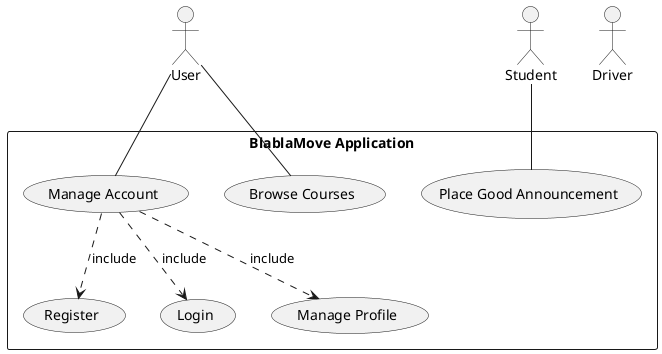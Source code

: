 @startuml useCase
actor User as user
actor Student as student
actor Driver as driver

rectangle "BlablaMove Application" {    
  (Manage Account) as (manageAcc)
  
  student -- (Place Good Announcement)
  user -- (manageAcc)
  (manageAcc) -.> (Register) : include
  (manageAcc) -.> (Login) : include
  (manageAcc) -.> (Manage Profile) : include

  user -- (Browse Courses)
}

@enduml